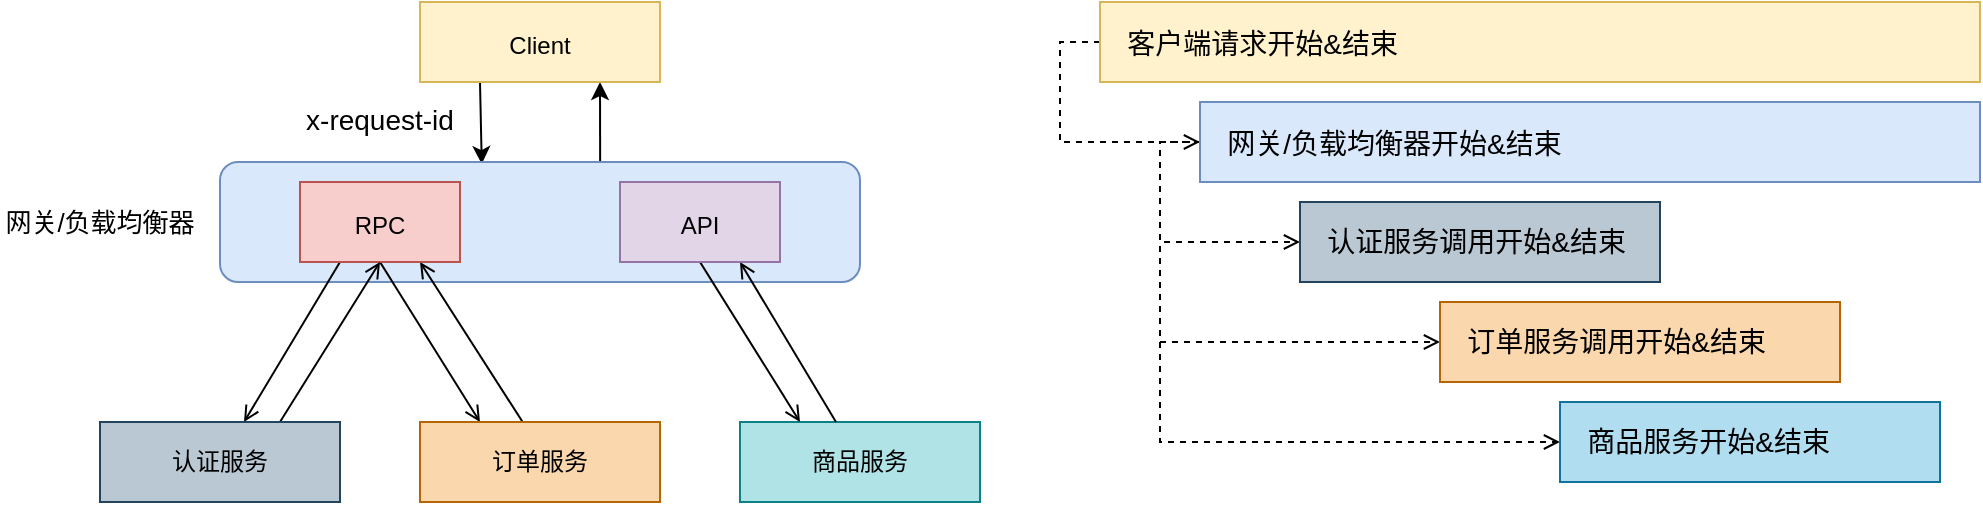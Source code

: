 <mxfile version="15.4.0" type="device"><diagram id="oVYNuUV2tuvEv9kizEG8" name="第 1 页"><mxGraphModel dx="1422" dy="862" grid="1" gridSize="10" guides="1" tooltips="1" connect="1" arrows="1" fold="1" page="1" pageScale="1" pageWidth="827" pageHeight="1169" math="0" shadow="0"><root><mxCell id="0"/><mxCell id="1" parent="0"/><mxCell id="_A3f9atFRphVMitE8Zm6-13" style="edgeStyle=none;rounded=0;orthogonalLoop=1;jettySize=auto;html=1;exitX=0.25;exitY=1;exitDx=0;exitDy=0;entryX=0.409;entryY=0.017;entryDx=0;entryDy=0;entryPerimeter=0;endArrow=classic;endFill=1;" edge="1" parent="1" source="physaZcnB_r_v-ydF5-U-6" target="physaZcnB_r_v-ydF5-U-7"><mxGeometry relative="1" as="geometry"/></mxCell><mxCell id="_A3f9atFRphVMitE8Zm6-15" style="edgeStyle=none;rounded=0;orthogonalLoop=1;jettySize=auto;html=1;exitX=0.75;exitY=1;exitDx=0;exitDy=0;entryX=0.594;entryY=0.017;entryDx=0;entryDy=0;entryPerimeter=0;startArrow=classic;startFill=1;endArrow=none;endFill=0;" edge="1" parent="1" source="physaZcnB_r_v-ydF5-U-6" target="physaZcnB_r_v-ydF5-U-7"><mxGeometry relative="1" as="geometry"/></mxCell><mxCell id="physaZcnB_r_v-ydF5-U-6" value="&lt;font style=&quot;font-size: 12px&quot;&gt;Client&lt;/font&gt;" style="rounded=0;whiteSpace=wrap;html=1;fontFamily=Helvetica;fontSize=19;strokeWidth=1;fillColor=#fff2cc;strokeColor=#d6b656;" parent="1" vertex="1"><mxGeometry x="300" y="160" width="120" height="40" as="geometry"/></mxCell><mxCell id="physaZcnB_r_v-ydF5-U-7" value="&lt;p&gt;&lt;br&gt;&lt;/p&gt;" style="rounded=1;whiteSpace=wrap;html=1;fontFamily=Helvetica;fontSize=19;strokeWidth=1;fillColor=#dae8fc;strokeColor=#6c8ebf;" parent="1" vertex="1"><mxGeometry x="200" y="240" width="320" height="60" as="geometry"/></mxCell><mxCell id="_A3f9atFRphVMitE8Zm6-18" style="edgeStyle=none;rounded=0;orthogonalLoop=1;jettySize=auto;html=1;exitX=0.25;exitY=1;exitDx=0;exitDy=0;startArrow=none;startFill=0;endArrow=open;endFill=0;" edge="1" parent="1" source="physaZcnB_r_v-ydF5-U-12" target="_A3f9atFRphVMitE8Zm6-1"><mxGeometry relative="1" as="geometry"/></mxCell><mxCell id="_A3f9atFRphVMitE8Zm6-21" style="edgeStyle=none;rounded=0;orthogonalLoop=1;jettySize=auto;html=1;exitX=0.5;exitY=1;exitDx=0;exitDy=0;entryX=0.25;entryY=0;entryDx=0;entryDy=0;startArrow=none;startFill=0;endArrow=open;endFill=0;" edge="1" parent="1" source="physaZcnB_r_v-ydF5-U-12" target="_A3f9atFRphVMitE8Zm6-2"><mxGeometry relative="1" as="geometry"/></mxCell><mxCell id="_A3f9atFRphVMitE8Zm6-22" style="edgeStyle=none;rounded=0;orthogonalLoop=1;jettySize=auto;html=1;exitX=0.75;exitY=1;exitDx=0;exitDy=0;entryX=0.433;entryY=0.025;entryDx=0;entryDy=0;entryPerimeter=0;startArrow=open;startFill=0;endArrow=none;endFill=0;" edge="1" parent="1" source="physaZcnB_r_v-ydF5-U-12" target="_A3f9atFRphVMitE8Zm6-2"><mxGeometry relative="1" as="geometry"/></mxCell><mxCell id="physaZcnB_r_v-ydF5-U-12" value="&lt;font style=&quot;font-size: 12px&quot;&gt;RPC&lt;/font&gt;" style="rounded=0;whiteSpace=wrap;html=1;fontFamily=Helvetica;fontSize=19;strokeWidth=1;fillColor=#f8cecc;strokeColor=#b85450;" parent="1" vertex="1"><mxGeometry x="240" y="250" width="80" height="40" as="geometry"/></mxCell><mxCell id="_A3f9atFRphVMitE8Zm6-19" style="edgeStyle=none;rounded=0;orthogonalLoop=1;jettySize=auto;html=1;exitX=0.75;exitY=0;exitDx=0;exitDy=0;entryX=0.5;entryY=1;entryDx=0;entryDy=0;startArrow=none;startFill=0;endArrow=open;endFill=0;" edge="1" parent="1" source="_A3f9atFRphVMitE8Zm6-1" target="physaZcnB_r_v-ydF5-U-12"><mxGeometry relative="1" as="geometry"/></mxCell><mxCell id="_A3f9atFRphVMitE8Zm6-1" value="认证服务" style="rounded=0;whiteSpace=wrap;html=1;fillColor=#bac8d3;strokeColor=#23445d;" vertex="1" parent="1"><mxGeometry x="140" y="370" width="120" height="40" as="geometry"/></mxCell><mxCell id="_A3f9atFRphVMitE8Zm6-2" value="订单服务" style="rounded=0;whiteSpace=wrap;html=1;fillColor=#fad7ac;strokeColor=#b46504;" vertex="1" parent="1"><mxGeometry x="300" y="370" width="120" height="40" as="geometry"/></mxCell><mxCell id="_A3f9atFRphVMitE8Zm6-3" value="商品服务" style="rounded=0;whiteSpace=wrap;html=1;fillColor=#b0e3e6;strokeColor=#0e8088;" vertex="1" parent="1"><mxGeometry x="460" y="370" width="120" height="40" as="geometry"/></mxCell><mxCell id="_A3f9atFRphVMitE8Zm6-23" style="edgeStyle=none;rounded=0;orthogonalLoop=1;jettySize=auto;html=1;exitX=0.5;exitY=1;exitDx=0;exitDy=0;entryX=0.25;entryY=0;entryDx=0;entryDy=0;startArrow=none;startFill=0;endArrow=open;endFill=0;" edge="1" parent="1" source="_A3f9atFRphVMitE8Zm6-5" target="_A3f9atFRphVMitE8Zm6-3"><mxGeometry relative="1" as="geometry"/></mxCell><mxCell id="_A3f9atFRphVMitE8Zm6-24" style="edgeStyle=none;rounded=0;orthogonalLoop=1;jettySize=auto;html=1;exitX=0.75;exitY=1;exitDx=0;exitDy=0;startArrow=open;startFill=0;endArrow=none;endFill=0;" edge="1" parent="1" source="_A3f9atFRphVMitE8Zm6-5" target="_A3f9atFRphVMitE8Zm6-3"><mxGeometry relative="1" as="geometry"/></mxCell><mxCell id="_A3f9atFRphVMitE8Zm6-5" value="&lt;font style=&quot;font-size: 12px&quot;&gt;API&lt;/font&gt;" style="rounded=0;whiteSpace=wrap;html=1;fontFamily=Helvetica;fontSize=19;strokeWidth=1;fillColor=#e1d5e7;strokeColor=#9673a6;" vertex="1" parent="1"><mxGeometry x="400" y="250" width="80" height="40" as="geometry"/></mxCell><mxCell id="_A3f9atFRphVMitE8Zm6-25" value="&lt;font style=&quot;font-size: 13px&quot;&gt;网关/负载均衡器&lt;/font&gt;" style="text;html=1;strokeColor=none;fillColor=none;align=center;verticalAlign=middle;whiteSpace=wrap;rounded=0;" vertex="1" parent="1"><mxGeometry x="90" y="255" width="100" height="30" as="geometry"/></mxCell><mxCell id="_A3f9atFRphVMitE8Zm6-34" style="edgeStyle=orthogonalEdgeStyle;rounded=0;orthogonalLoop=1;jettySize=auto;html=1;exitX=0;exitY=0.5;exitDx=0;exitDy=0;entryX=0;entryY=0.5;entryDx=0;entryDy=0;fontSize=14;startArrow=none;startFill=0;endArrow=open;endFill=0;dashed=1;" edge="1" parent="1" source="_A3f9atFRphVMitE8Zm6-26" target="_A3f9atFRphVMitE8Zm6-27"><mxGeometry relative="1" as="geometry"/></mxCell><mxCell id="_A3f9atFRphVMitE8Zm6-26" value="&lt;font style=&quot;font-size: 14px&quot;&gt;&amp;nbsp; &amp;nbsp;客户端请求开始&amp;amp;结束&lt;/font&gt;" style="rounded=0;whiteSpace=wrap;html=1;fontFamily=Helvetica;fontSize=19;strokeWidth=1;fillColor=#fff2cc;strokeColor=#d6b656;align=left;" vertex="1" parent="1"><mxGeometry x="640" y="160" width="440" height="40" as="geometry"/></mxCell><mxCell id="_A3f9atFRphVMitE8Zm6-35" style="edgeStyle=orthogonalEdgeStyle;rounded=0;orthogonalLoop=1;jettySize=auto;html=1;exitX=0;exitY=0.5;exitDx=0;exitDy=0;entryX=0;entryY=0.5;entryDx=0;entryDy=0;fontSize=14;startArrow=none;startFill=0;endArrow=open;endFill=0;dashed=1;" edge="1" parent="1" source="_A3f9atFRphVMitE8Zm6-27" target="_A3f9atFRphVMitE8Zm6-28"><mxGeometry relative="1" as="geometry"/></mxCell><mxCell id="_A3f9atFRphVMitE8Zm6-36" style="edgeStyle=orthogonalEdgeStyle;rounded=0;orthogonalLoop=1;jettySize=auto;html=1;exitX=0;exitY=0.5;exitDx=0;exitDy=0;entryX=0;entryY=0.5;entryDx=0;entryDy=0;fontSize=14;startArrow=none;startFill=0;endArrow=open;endFill=0;dashed=1;" edge="1" parent="1" source="_A3f9atFRphVMitE8Zm6-27" target="_A3f9atFRphVMitE8Zm6-30"><mxGeometry relative="1" as="geometry"/></mxCell><mxCell id="_A3f9atFRphVMitE8Zm6-37" style="edgeStyle=orthogonalEdgeStyle;rounded=0;orthogonalLoop=1;jettySize=auto;html=1;exitX=0;exitY=0.5;exitDx=0;exitDy=0;entryX=0;entryY=0.5;entryDx=0;entryDy=0;fontSize=14;startArrow=none;startFill=0;endArrow=open;endFill=0;strokeWidth=1;dashed=1;" edge="1" parent="1" source="_A3f9atFRphVMitE8Zm6-27" target="_A3f9atFRphVMitE8Zm6-29"><mxGeometry relative="1" as="geometry"/></mxCell><mxCell id="_A3f9atFRphVMitE8Zm6-27" value="&lt;p&gt;&lt;font style=&quot;font-size: 14px&quot;&gt;&amp;nbsp; &amp;nbsp;网关/负载均衡器开始&amp;amp;结束&lt;/font&gt;&lt;/p&gt;" style="rounded=0;whiteSpace=wrap;html=1;fontFamily=Helvetica;fontSize=19;strokeWidth=1;fillColor=#dae8fc;strokeColor=#6c8ebf;align=left;" vertex="1" parent="1"><mxGeometry x="690" y="210" width="390" height="40" as="geometry"/></mxCell><mxCell id="_A3f9atFRphVMitE8Zm6-28" value="&lt;font style=&quot;font-size: 14px&quot;&gt;&amp;nbsp; &amp;nbsp;认证服务调用开始&amp;amp;结束&lt;/font&gt;" style="rounded=0;whiteSpace=wrap;html=1;fillColor=#bac8d3;strokeColor=#23445d;align=left;" vertex="1" parent="1"><mxGeometry x="740" y="260" width="180" height="40" as="geometry"/></mxCell><mxCell id="_A3f9atFRphVMitE8Zm6-29" value="&lt;font style=&quot;font-size: 14px&quot;&gt;&amp;nbsp; &amp;nbsp;商品服务开始&amp;amp;结束&lt;/font&gt;" style="rounded=0;whiteSpace=wrap;html=1;fillColor=#b1ddf0;strokeColor=#10739e;align=left;" vertex="1" parent="1"><mxGeometry x="870" y="360" width="190" height="40" as="geometry"/></mxCell><mxCell id="_A3f9atFRphVMitE8Zm6-30" value="&amp;nbsp; &amp;nbsp;订单服务调用开始&amp;amp;结束" style="rounded=0;whiteSpace=wrap;html=1;fillColor=#fad7ac;strokeColor=#b46504;fontSize=14;align=left;" vertex="1" parent="1"><mxGeometry x="810" y="310" width="200" height="40" as="geometry"/></mxCell><mxCell id="_A3f9atFRphVMitE8Zm6-38" value="x-request-id" style="text;html=1;strokeColor=none;fillColor=none;align=center;verticalAlign=middle;whiteSpace=wrap;rounded=0;fontSize=14;" vertex="1" parent="1"><mxGeometry x="240" y="200" width="80" height="37" as="geometry"/></mxCell></root></mxGraphModel></diagram></mxfile>